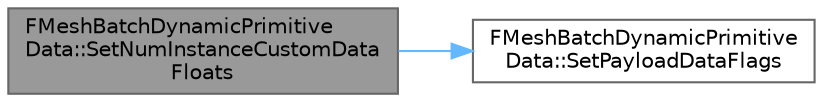 digraph "FMeshBatchDynamicPrimitiveData::SetNumInstanceCustomDataFloats"
{
 // INTERACTIVE_SVG=YES
 // LATEX_PDF_SIZE
  bgcolor="transparent";
  edge [fontname=Helvetica,fontsize=10,labelfontname=Helvetica,labelfontsize=10];
  node [fontname=Helvetica,fontsize=10,shape=box,height=0.2,width=0.4];
  rankdir="LR";
  Node1 [id="Node000001",label="FMeshBatchDynamicPrimitive\lData::SetNumInstanceCustomData\lFloats",height=0.2,width=0.4,color="gray40", fillcolor="grey60", style="filled", fontcolor="black",tooltip=" "];
  Node1 -> Node2 [id="edge1_Node000001_Node000002",color="steelblue1",style="solid",tooltip=" "];
  Node2 [id="Node000002",label="FMeshBatchDynamicPrimitive\lData::SetPayloadDataFlags",height=0.2,width=0.4,color="grey40", fillcolor="white", style="filled",URL="$d4/d71/structFMeshBatchDynamicPrimitiveData.html#a0b5b78ffd9f47e739f74c9c9f34a8546",tooltip=" "];
}
